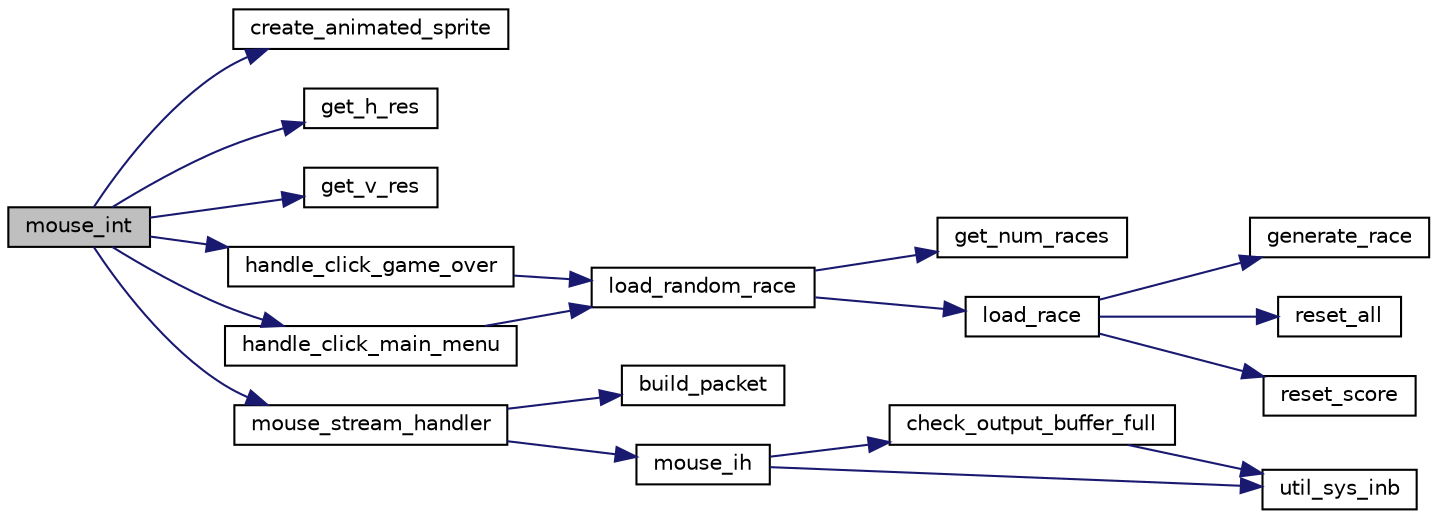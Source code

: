 digraph "mouse_int"
{
 // LATEX_PDF_SIZE
  edge [fontname="Helvetica",fontsize="10",labelfontname="Helvetica",labelfontsize="10"];
  node [fontname="Helvetica",fontsize="10",shape=record];
  rankdir="LR";
  Node1 [label="mouse_int",height=0.2,width=0.4,color="black", fillcolor="grey75", style="filled", fontcolor="black",tooltip="Handles the mouse interrupts. Appropriately handles the mouse interrupts depending on the gamestate."];
  Node1 -> Node2 [color="midnightblue",fontsize="10",style="solid",fontname="Helvetica"];
  Node2 [label="create_animated_sprite",height=0.2,width=0.4,color="black", fillcolor="white", style="filled",URL="$video__gr_8c.html#a459353a825ebbf5f4d0c3cdba03d4249",tooltip=" "];
  Node1 -> Node3 [color="midnightblue",fontsize="10",style="solid",fontname="Helvetica"];
  Node3 [label="get_h_res",height=0.2,width=0.4,color="black", fillcolor="white", style="filled",URL="$video__gr_8c.html#ac19350f0662b5c8fbb1a41e051411014",tooltip="Getter for the horizontal resolution of the screen."];
  Node1 -> Node4 [color="midnightblue",fontsize="10",style="solid",fontname="Helvetica"];
  Node4 [label="get_v_res",height=0.2,width=0.4,color="black", fillcolor="white", style="filled",URL="$video__gr_8c.html#ab226d056720011120b05e68e5f4d4449",tooltip="Getter for the vertical resolution of the screen."];
  Node1 -> Node5 [color="midnightblue",fontsize="10",style="solid",fontname="Helvetica"];
  Node5 [label="handle_click_game_over",height=0.2,width=0.4,color="black", fillcolor="white", style="filled",URL="$gameover_8c.html#a4e32957d7b9ce98188d666da53907748",tooltip="Handles and sets the correct gamestate based on where the user clicked."];
  Node5 -> Node6 [color="midnightblue",fontsize="10",style="solid",fontname="Helvetica"];
  Node6 [label="load_random_race",height=0.2,width=0.4,color="black", fillcolor="white", style="filled",URL="$game_8c.html#a6a94956db57ececfa054e4094a0a9117",tooltip="Loads a random race to be played."];
  Node6 -> Node7 [color="midnightblue",fontsize="10",style="solid",fontname="Helvetica"];
  Node7 [label="get_num_races",height=0.2,width=0.4,color="black", fillcolor="white", style="filled",URL="$game_8c.html#a9bbb4426718bb1fedb3a10cd3eef6cf4",tooltip="Gets the number of races available."];
  Node6 -> Node8 [color="midnightblue",fontsize="10",style="solid",fontname="Helvetica"];
  Node8 [label="load_race",height=0.2,width=0.4,color="black", fillcolor="white", style="filled",URL="$game_8c.html#a22272268424886902c7f7ebd3b52896e",tooltip="Loads a race specified in the argument."];
  Node8 -> Node9 [color="midnightblue",fontsize="10",style="solid",fontname="Helvetica"];
  Node9 [label="generate_race",height=0.2,width=0.4,color="black", fillcolor="white", style="filled",URL="$game_8c.html#af13903f18320e511afa5b84a76c969b2",tooltip="Generates a race given a specific input file."];
  Node8 -> Node10 [color="midnightblue",fontsize="10",style="solid",fontname="Helvetica"];
  Node10 [label="reset_all",height=0.2,width=0.4,color="black", fillcolor="white", style="filled",URL="$game_8c.html#a265da85056f5eee8bcc6ade9b333480c",tooltip="Resets all the variables."];
  Node8 -> Node11 [color="midnightblue",fontsize="10",style="solid",fontname="Helvetica"];
  Node11 [label="reset_score",height=0.2,width=0.4,color="black", fillcolor="white", style="filled",URL="$gameover_8c.html#aaf42193539144c0966542d7da8965c7b",tooltip="Resets the score."];
  Node1 -> Node12 [color="midnightblue",fontsize="10",style="solid",fontname="Helvetica"];
  Node12 [label="handle_click_main_menu",height=0.2,width=0.4,color="black", fillcolor="white", style="filled",URL="$menu_8c.html#aefaceb49f639f4b99e9cc93cf41faca4",tooltip="Handles a click in the main menu, swithing to the appropriate gamestate."];
  Node12 -> Node6 [color="midnightblue",fontsize="10",style="solid",fontname="Helvetica"];
  Node1 -> Node13 [color="midnightblue",fontsize="10",style="solid",fontname="Helvetica"];
  Node13 [label="mouse_stream_handler",height=0.2,width=0.4,color="black", fillcolor="white", style="filled",URL="$keyboard_8c.html#a0e6e9ac3494870bb3ed3652c47bd6809",tooltip="Checks if the mouse is moving."];
  Node13 -> Node14 [color="midnightblue",fontsize="10",style="solid",fontname="Helvetica"];
  Node14 [label="build_packet",height=0.2,width=0.4,color="black", fillcolor="white", style="filled",URL="$keyboard_8c.html#a46a48fef817ff28550a2a7ccbe7e7fb7",tooltip="Builds a packet from the bytes received from the mouse."];
  Node13 -> Node15 [color="midnightblue",fontsize="10",style="solid",fontname="Helvetica"];
  Node15 [label="mouse_ih",height=0.2,width=0.4,color="black", fillcolor="white", style="filled",URL="$keyboard_8c.html#a210374b50462acdedab00df64d5cea3c",tooltip="Mouse interrupt handler."];
  Node15 -> Node16 [color="midnightblue",fontsize="10",style="solid",fontname="Helvetica"];
  Node16 [label="check_output_buffer_full",height=0.2,width=0.4,color="black", fillcolor="white", style="filled",URL="$keyboard_8c.html#a870faa4e9a602e8cfc4fb83e72e16485",tooltip="Checks if the output buffer is full."];
  Node16 -> Node17 [color="midnightblue",fontsize="10",style="solid",fontname="Helvetica"];
  Node17 [label="util_sys_inb",height=0.2,width=0.4,color="black", fillcolor="white", style="filled",URL="$utils_8c.html#a79a031a8611f5b2d6afa4158e92b0fb4",tooltip=" "];
  Node15 -> Node17 [color="midnightblue",fontsize="10",style="solid",fontname="Helvetica"];
}
